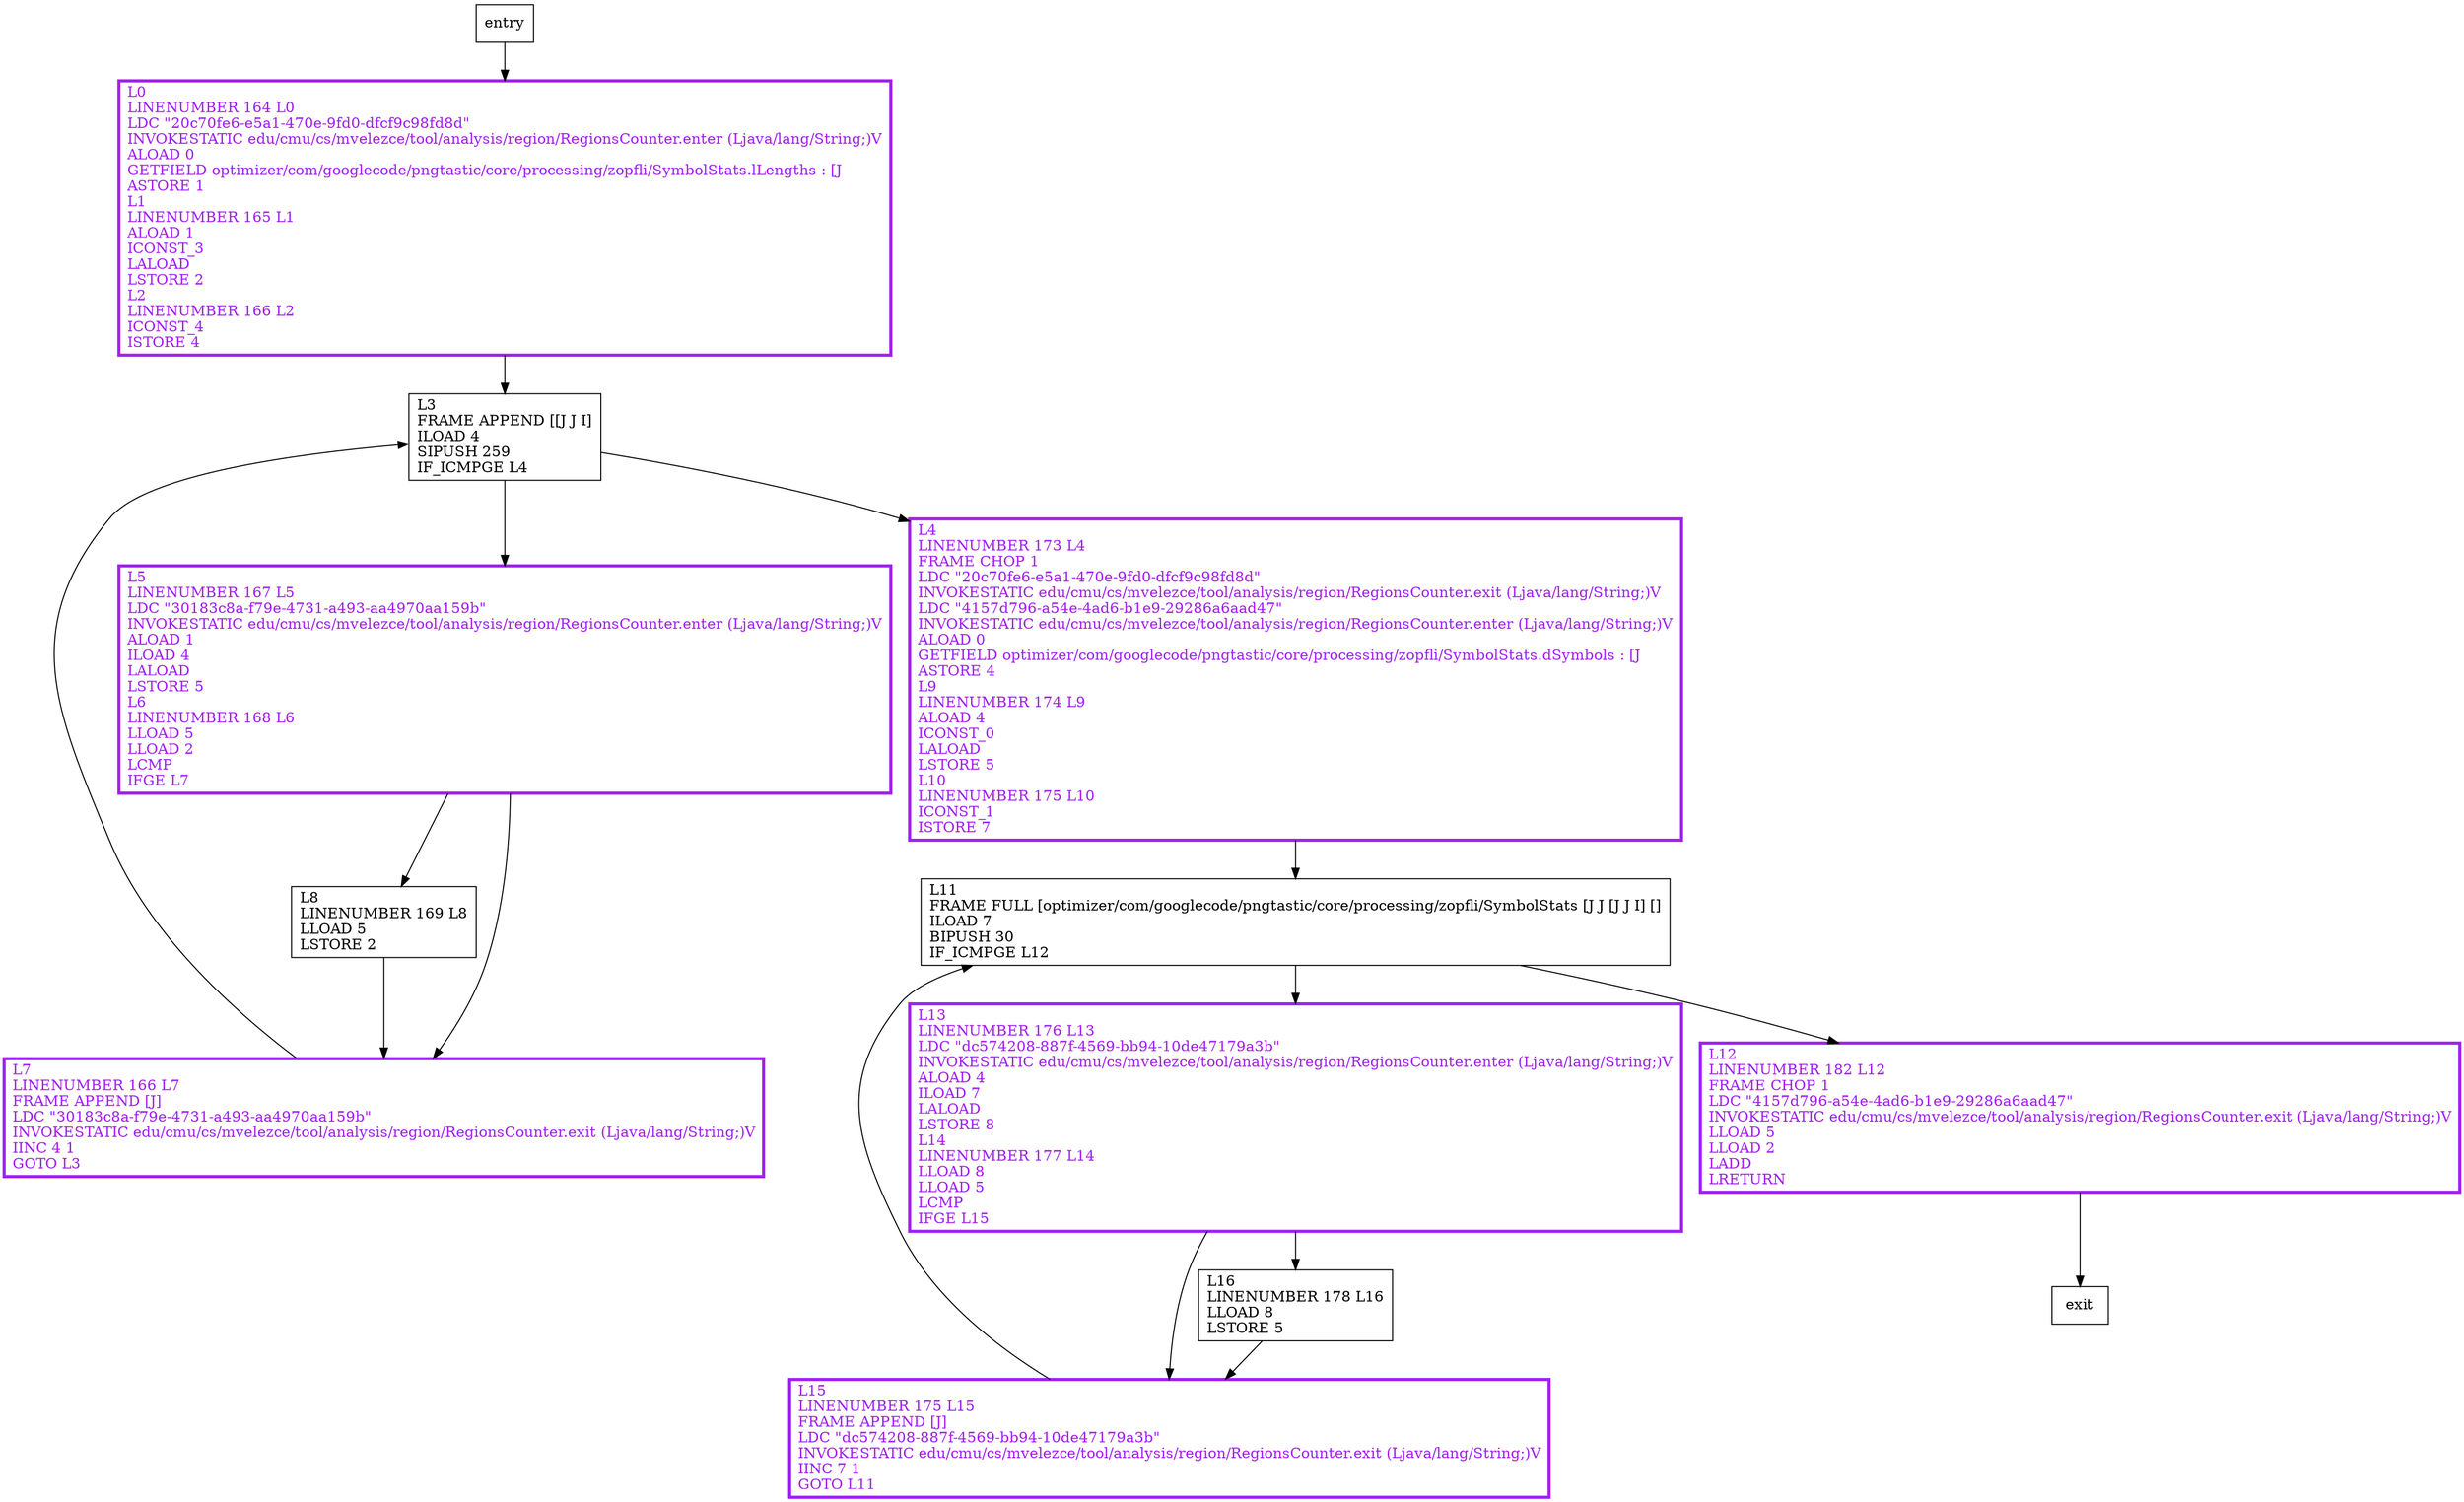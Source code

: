digraph minCost {
node [shape=record];
176192859 [label="L4\lLINENUMBER 173 L4\lFRAME CHOP 1\lLDC \"20c70fe6-e5a1-470e-9fd0-dfcf9c98fd8d\"\lINVOKESTATIC edu/cmu/cs/mvelezce/tool/analysis/region/RegionsCounter.exit (Ljava/lang/String;)V\lLDC \"4157d796-a54e-4ad6-b1e9-29286a6aad47\"\lINVOKESTATIC edu/cmu/cs/mvelezce/tool/analysis/region/RegionsCounter.enter (Ljava/lang/String;)V\lALOAD 0\lGETFIELD optimizer/com/googlecode/pngtastic/core/processing/zopfli/SymbolStats.dSymbols : [J\lASTORE 4\lL9\lLINENUMBER 174 L9\lALOAD 4\lICONST_0\lLALOAD\lLSTORE 5\lL10\lLINENUMBER 175 L10\lICONST_1\lISTORE 7\l"];
1436393926 [label="L8\lLINENUMBER 169 L8\lLLOAD 5\lLSTORE 2\l"];
1589003720 [label="L15\lLINENUMBER 175 L15\lFRAME APPEND [J]\lLDC \"dc574208-887f-4569-bb94-10de47179a3b\"\lINVOKESTATIC edu/cmu/cs/mvelezce/tool/analysis/region/RegionsCounter.exit (Ljava/lang/String;)V\lIINC 7 1\lGOTO L11\l"];
1849849281 [label="L0\lLINENUMBER 164 L0\lLDC \"20c70fe6-e5a1-470e-9fd0-dfcf9c98fd8d\"\lINVOKESTATIC edu/cmu/cs/mvelezce/tool/analysis/region/RegionsCounter.enter (Ljava/lang/String;)V\lALOAD 0\lGETFIELD optimizer/com/googlecode/pngtastic/core/processing/zopfli/SymbolStats.lLengths : [J\lASTORE 1\lL1\lLINENUMBER 165 L1\lALOAD 1\lICONST_3\lLALOAD\lLSTORE 2\lL2\lLINENUMBER 166 L2\lICONST_4\lISTORE 4\l"];
1721588556 [label="L13\lLINENUMBER 176 L13\lLDC \"dc574208-887f-4569-bb94-10de47179a3b\"\lINVOKESTATIC edu/cmu/cs/mvelezce/tool/analysis/region/RegionsCounter.enter (Ljava/lang/String;)V\lALOAD 4\lILOAD 7\lLALOAD\lLSTORE 8\lL14\lLINENUMBER 177 L14\lLLOAD 8\lLLOAD 5\lLCMP\lIFGE L15\l"];
1185337345 [label="L11\lFRAME FULL [optimizer/com/googlecode/pngtastic/core/processing/zopfli/SymbolStats [J J [J J I] []\lILOAD 7\lBIPUSH 30\lIF_ICMPGE L12\l"];
671888763 [label="L7\lLINENUMBER 166 L7\lFRAME APPEND [J]\lLDC \"30183c8a-f79e-4731-a493-aa4970aa159b\"\lINVOKESTATIC edu/cmu/cs/mvelezce/tool/analysis/region/RegionsCounter.exit (Ljava/lang/String;)V\lIINC 4 1\lGOTO L3\l"];
1551787147 [label="L3\lFRAME APPEND [[J J I]\lILOAD 4\lSIPUSH 259\lIF_ICMPGE L4\l"];
1310174517 [label="L5\lLINENUMBER 167 L5\lLDC \"30183c8a-f79e-4731-a493-aa4970aa159b\"\lINVOKESTATIC edu/cmu/cs/mvelezce/tool/analysis/region/RegionsCounter.enter (Ljava/lang/String;)V\lALOAD 1\lILOAD 4\lLALOAD\lLSTORE 5\lL6\lLINENUMBER 168 L6\lLLOAD 5\lLLOAD 2\lLCMP\lIFGE L7\l"];
796066868 [label="L12\lLINENUMBER 182 L12\lFRAME CHOP 1\lLDC \"4157d796-a54e-4ad6-b1e9-29286a6aad47\"\lINVOKESTATIC edu/cmu/cs/mvelezce/tool/analysis/region/RegionsCounter.exit (Ljava/lang/String;)V\lLLOAD 5\lLLOAD 2\lLADD\lLRETURN\l"];
1908615337 [label="L16\lLINENUMBER 178 L16\lLLOAD 8\lLSTORE 5\l"];
entry;
exit;
176192859 -> 1185337345;
1589003720 -> 1185337345;
1721588556 -> 1589003720;
1721588556 -> 1908615337;
671888763 -> 1551787147;
1551787147 -> 176192859;
1551787147 -> 1310174517;
entry -> 1849849281;
1436393926 -> 671888763;
1849849281 -> 1551787147;
1185337345 -> 1721588556;
1185337345 -> 796066868;
1310174517 -> 1436393926;
1310174517 -> 671888763;
796066868 -> exit;
1908615337 -> 1589003720;
176192859[fontcolor="purple", penwidth=3, color="purple"];
1589003720[fontcolor="purple", penwidth=3, color="purple"];
1849849281[fontcolor="purple", penwidth=3, color="purple"];
1721588556[fontcolor="purple", penwidth=3, color="purple"];
671888763[fontcolor="purple", penwidth=3, color="purple"];
1310174517[fontcolor="purple", penwidth=3, color="purple"];
796066868[fontcolor="purple", penwidth=3, color="purple"];
}
